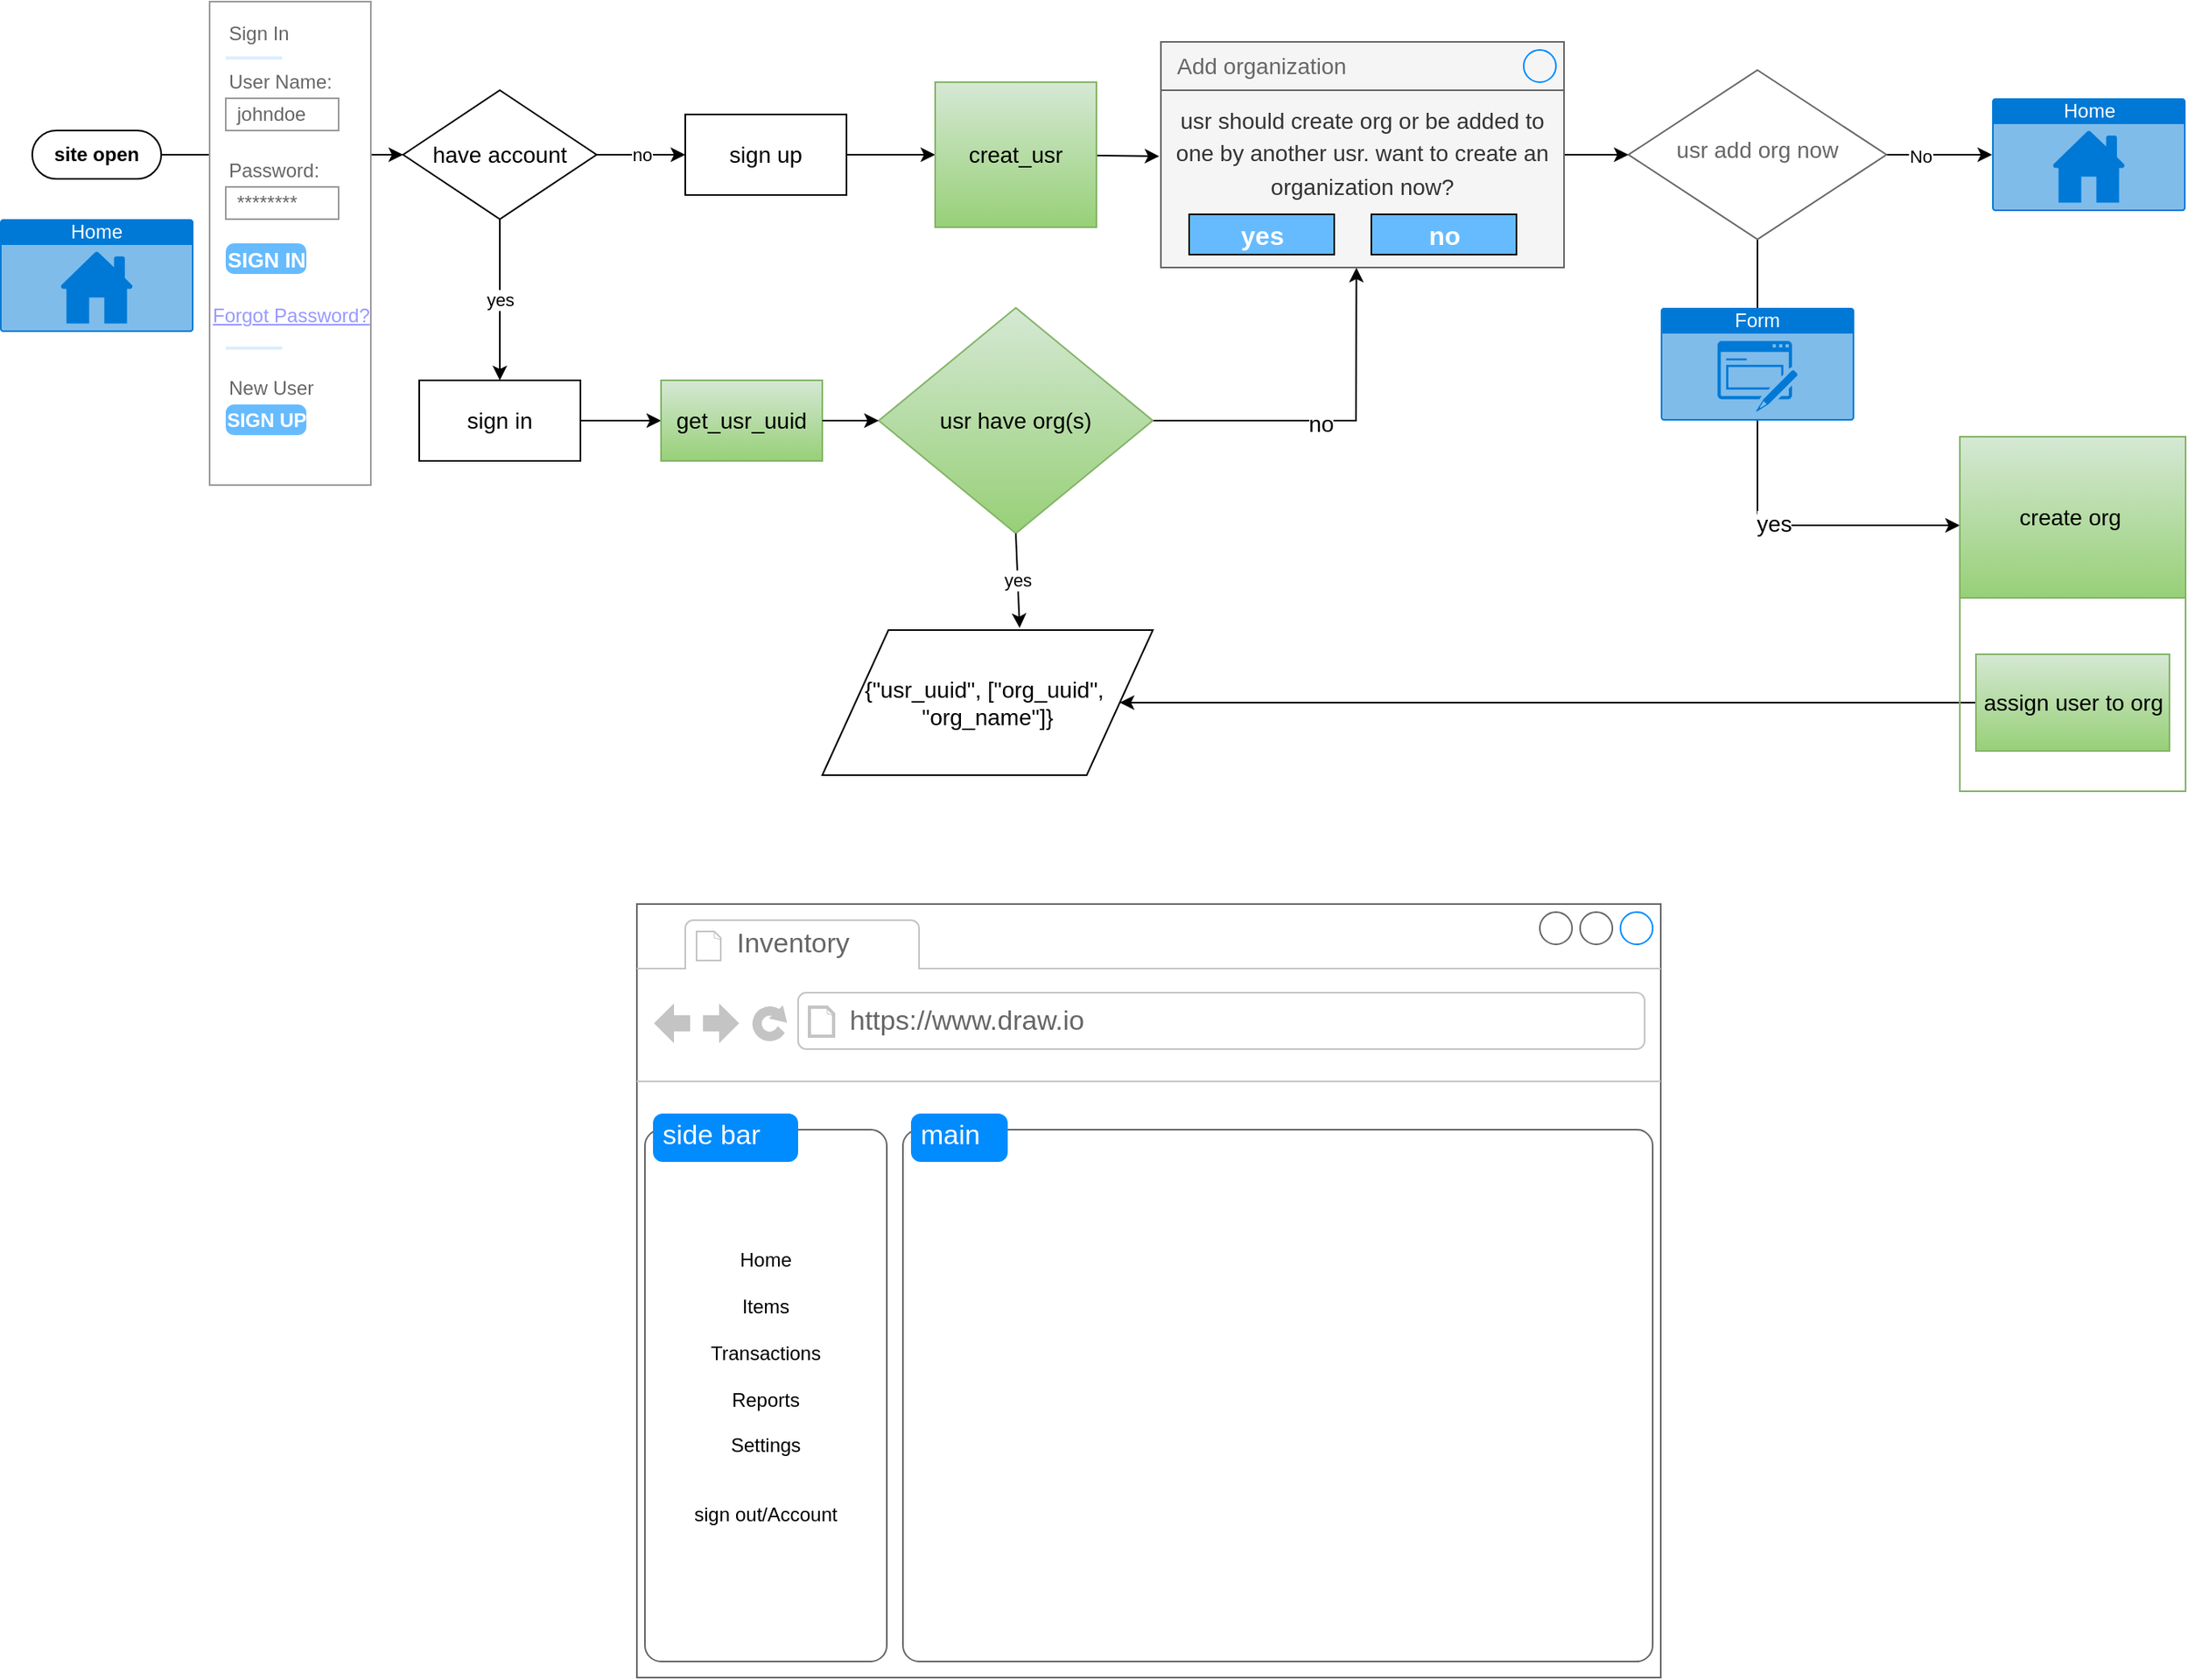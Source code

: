 <mxfile>
    <diagram id="gZMOXaad4QDjpeFjbO1y" name="app">
        <mxGraphModel dx="907" dy="2646" grid="1" gridSize="10" guides="1" tooltips="1" connect="1" arrows="1" fold="1" page="1" pageScale="1" pageWidth="850" pageHeight="1100" background="none" math="0" shadow="0">
            <root>
                <mxCell id="0"/>
                <mxCell id="1" parent="0"/>
                <mxCell id="4" value="" style="edgeStyle=none;html=1;rounded=0;" parent="1" source="2" target="3" edge="1">
                    <mxGeometry relative="1" as="geometry"/>
                </mxCell>
                <mxCell id="2" value="site open" style="html=1;dashed=0;whiteSpace=wrap;shape=mxgraph.dfd.start;fontStyle=1;rounded=0;" parent="1" vertex="1">
                    <mxGeometry x="50" y="60" width="80" height="30" as="geometry"/>
                </mxCell>
                <mxCell id="7" value="yes" style="edgeStyle=none;html=1;rounded=0;" parent="1" source="3" target="5" edge="1">
                    <mxGeometry relative="1" as="geometry"/>
                </mxCell>
                <mxCell id="8" value="no" style="edgeStyle=none;html=1;rounded=0;" parent="1" source="3" target="6" edge="1">
                    <mxGeometry relative="1" as="geometry"/>
                </mxCell>
                <mxCell id="3" value="have account" style="rhombus;whiteSpace=wrap;html=1;dashed=0;rounded=0;fontSize=14;" parent="1" vertex="1">
                    <mxGeometry x="280" y="35" width="120" height="80" as="geometry"/>
                </mxCell>
                <mxCell id="11" style="edgeStyle=none;html=1;rounded=0;entryX=0;entryY=0.5;entryDx=0;entryDy=0;" parent="1" source="5" target="26" edge="1">
                    <mxGeometry relative="1" as="geometry">
                        <mxPoint x="420" y="240" as="targetPoint"/>
                    </mxGeometry>
                </mxCell>
                <mxCell id="5" value="sign in" style="html=1;dashed=0;whiteSpace=wrap;rounded=0;fontSize=14;" parent="1" vertex="1">
                    <mxGeometry x="290" y="215" width="100" height="50" as="geometry"/>
                </mxCell>
                <mxCell id="10" style="edgeStyle=none;html=1;rounded=0;entryX=0;entryY=0.5;entryDx=0;entryDy=0;" parent="1" source="6" target="29" edge="1">
                    <mxGeometry relative="1" as="geometry">
                        <mxPoint x="620" y="70" as="targetPoint"/>
                    </mxGeometry>
                </mxCell>
                <mxCell id="6" value="sign up" style="html=1;dashed=0;whiteSpace=wrap;rounded=0;fontSize=14;" parent="1" vertex="1">
                    <mxGeometry x="455" y="50" width="100" height="50" as="geometry"/>
                </mxCell>
                <mxCell id="16" value="" style="edgeStyle=none;html=1;rounded=0;entryX=0.485;entryY=1.001;entryDx=0;entryDy=0;entryPerimeter=0;" parent="1" source="9" target="47" edge="1">
                    <mxGeometry relative="1" as="geometry">
                        <Array as="points">
                            <mxPoint x="871" y="240"/>
                        </Array>
                    </mxGeometry>
                </mxCell>
                <mxCell id="18" value="no" style="edgeLabel;html=1;align=center;verticalAlign=middle;resizable=0;points=[];rounded=0;fontSize=14;" parent="16" vertex="1" connectable="0">
                    <mxGeometry x="-0.062" y="-2" relative="1" as="geometry">
                        <mxPoint as="offset"/>
                    </mxGeometry>
                </mxCell>
                <mxCell id="9" value="usr have org(s)" style="shape=rhombus;html=1;dashed=0;whiteSpace=wrap;perimeter=rhombusPerimeter;rounded=0;fontSize=14;fillColor=#d5e8d4;gradientColor=#97d077;strokeColor=#82b366;" parent="1" vertex="1">
                    <mxGeometry x="575" y="170" width="170" height="140" as="geometry"/>
                </mxCell>
                <mxCell id="13" value="&lt;font&gt;{&quot;usr_uuid&quot;, [&quot;org_uuid&quot;,&amp;nbsp; &quot;org_name&quot;]}&lt;/font&gt;" style="shape=parallelogram;perimeter=parallelogramPerimeter;whiteSpace=wrap;html=1;dashed=0;rounded=0;fontSize=14;" parent="1" vertex="1">
                    <mxGeometry x="540" y="370" width="205" height="90" as="geometry"/>
                </mxCell>
                <mxCell id="14" value="yes" style="endArrow=classic;html=1;exitX=0.5;exitY=1;exitDx=0;exitDy=0;entryX=0.597;entryY=-0.015;entryDx=0;entryDy=0;entryPerimeter=0;rounded=0;" parent="1" source="9" target="13" edge="1">
                    <mxGeometry width="50" height="50" relative="1" as="geometry">
                        <mxPoint x="585" y="340" as="sourcePoint"/>
                        <mxPoint x="635" y="290" as="targetPoint"/>
                    </mxGeometry>
                </mxCell>
                <mxCell id="22" style="edgeStyle=none;html=1;entryX=1;entryY=0.5;entryDx=0;entryDy=0;rounded=0;" parent="1" source="20" target="13" edge="1">
                    <mxGeometry relative="1" as="geometry"/>
                </mxCell>
                <mxCell id="26" value="get_usr_uuid" style="html=1;dashed=0;whiteSpace=wrap;fillColor=#d5e8d4;gradientColor=#97d077;strokeColor=#82b366;fontSize=14;" parent="1" vertex="1">
                    <mxGeometry x="440" y="215" width="100" height="50" as="geometry"/>
                </mxCell>
                <mxCell id="28" style="edgeStyle=none;html=1;entryX=0;entryY=0.5;entryDx=0;entryDy=0;" parent="1" source="26" target="9" edge="1">
                    <mxGeometry relative="1" as="geometry">
                        <mxPoint x="570" y="242" as="targetPoint"/>
                    </mxGeometry>
                </mxCell>
                <mxCell id="53" value="" style="edgeStyle=none;html=1;" parent="1" source="29" edge="1">
                    <mxGeometry relative="1" as="geometry">
                        <mxPoint x="749" y="76" as="targetPoint"/>
                    </mxGeometry>
                </mxCell>
                <mxCell id="29" value="creat_usr" style="html=1;dashed=0;whiteSpace=wrap;fontSize=14;fillColor=#d5e8d4;strokeColor=#82b366;gradientColor=#97d077;" parent="1" vertex="1">
                    <mxGeometry x="610" y="30" width="100" height="90" as="geometry"/>
                </mxCell>
                <mxCell id="55" value="" style="edgeStyle=none;html=1;" parent="1" source="47" target="54" edge="1">
                    <mxGeometry relative="1" as="geometry"/>
                </mxCell>
                <mxCell id="47" value="&lt;font style=&quot;font-size: 14px;&quot;&gt;usr should create org or be added to one by another usr. want to create an organization now?&lt;/font&gt;" style="strokeWidth=1;shadow=0;dashed=0;align=center;html=1;shape=mxgraph.mockup.containers.rrect;rSize=0;fontSize=17;verticalAlign=top;whiteSpace=wrap;spacingTop=32;fillColor=#f5f5f5;fontColor=#333333;strokeColor=#666666;" parent="1" vertex="1">
                    <mxGeometry x="750" y="5" width="250" height="140" as="geometry"/>
                </mxCell>
                <mxCell id="48" value="&lt;font style=&quot;font-size: 14px;&quot;&gt;Add organization&lt;/font&gt;" style="strokeWidth=1;shadow=0;dashed=0;align=center;html=1;shape=mxgraph.mockup.containers.rrect;rSize=0;fontSize=17;fontColor=#666666;strokeColor=#666666;align=left;spacingLeft=8;fillColor=none;resizeWidth=1;whiteSpace=wrap;" parent="47" vertex="1">
                    <mxGeometry width="250" height="30" relative="1" as="geometry"/>
                </mxCell>
                <mxCell id="49" value="" style="shape=ellipse;strokeColor=#008cff;resizable=0;fillColor=none;html=1;" parent="48" vertex="1">
                    <mxGeometry x="1" y="0.5" width="20" height="20" relative="1" as="geometry">
                        <mxPoint x="-25" y="-10" as="offset"/>
                    </mxGeometry>
                </mxCell>
                <mxCell id="50" value="yes" style="strokeWidth=1;shadow=0;dashed=0;align=center;html=1;shape=mxgraph.mockup.containers.rrect;rSize=0;fontSize=16;whiteSpace=wrap;verticalAlign=middle;fontFamily=Helvetica;fontColor=#ffffff;fontStyle=1;fillColor=#66bbff;" parent="47" vertex="1">
                    <mxGeometry x="0.25" y="1" width="90" height="25" relative="1" as="geometry">
                        <mxPoint x="-45" y="-33" as="offset"/>
                    </mxGeometry>
                </mxCell>
                <mxCell id="51" value="no" style="strokeWidth=1;shadow=0;dashed=0;align=center;html=1;shape=mxgraph.mockup.containers.rrect;rSize=0;fontSize=16;whiteSpace=wrap;verticalAlign=middle;fontFamily=Helvetica;fontColor=#ffffff;fontStyle=1;fillColor=#66bbff;" parent="47" vertex="1">
                    <mxGeometry x="0.75" y="1" width="90" height="25" relative="1" as="geometry">
                        <mxPoint x="-57" y="-33" as="offset"/>
                    </mxGeometry>
                </mxCell>
                <mxCell id="56" style="edgeStyle=none;html=1;entryX=0;entryY=0.25;entryDx=0;entryDy=0;exitX=0.5;exitY=1;exitDx=0;exitDy=0;" parent="1" source="54" target="60" edge="1">
                    <mxGeometry relative="1" as="geometry">
                        <mxPoint x="1265.5" y="320" as="targetPoint"/>
                        <Array as="points">
                            <mxPoint x="1120" y="305"/>
                        </Array>
                        <mxPoint x="1120" y="87.5" as="sourcePoint"/>
                    </mxGeometry>
                </mxCell>
                <mxCell id="58" value="yes" style="edgeLabel;html=1;align=center;verticalAlign=middle;resizable=0;points=[];fontSize=14;" parent="56" vertex="1" connectable="0">
                    <mxGeometry x="0.234" y="1" relative="1" as="geometry">
                        <mxPoint as="offset"/>
                    </mxGeometry>
                </mxCell>
                <mxCell id="63" style="edgeStyle=none;html=1;" parent="1" source="54" target="62" edge="1">
                    <mxGeometry relative="1" as="geometry"/>
                </mxCell>
                <mxCell id="64" value="No" style="edgeLabel;html=1;align=center;verticalAlign=middle;resizable=0;points=[];" parent="63" vertex="1" connectable="0">
                    <mxGeometry x="-0.368" y="-1" relative="1" as="geometry">
                        <mxPoint as="offset"/>
                    </mxGeometry>
                </mxCell>
                <mxCell id="54" value="&lt;div&gt;&lt;span style=&quot;font-size: 14px; background-color: transparent;&quot;&gt;usr add org now&lt;/span&gt;&lt;/div&gt;" style="rhombus;whiteSpace=wrap;html=1;fontSize=17;verticalAlign=top;fillColor=#ffffff;strokeColor=#666666;fontColor=#666666;strokeWidth=1;shadow=0;dashed=0;spacingTop=32;" parent="1" vertex="1">
                    <mxGeometry x="1040" y="22.5" width="160" height="105" as="geometry"/>
                </mxCell>
                <mxCell id="60" value="&lt;span style=&quot;color: rgb(0, 0, 0); font-size: 14px; font-weight: 400;&quot;&gt;create org&amp;nbsp;&lt;/span&gt;" style="swimlane;whiteSpace=wrap;html=1;fillColor=#d5e8d4;gradientColor=#97d077;strokeColor=#82b366;startSize=100;" parent="1" vertex="1">
                    <mxGeometry x="1245.5" y="250" width="140" height="220" as="geometry"/>
                </mxCell>
                <mxCell id="20" value="assign user to org" style="whiteSpace=wrap;html=1;dashed=0;rounded=0;fontSize=14;fillColor=#d5e8d4;gradientColor=#97d077;strokeColor=#82b366;" parent="60" vertex="1">
                    <mxGeometry x="10" y="135" width="120" height="60" as="geometry"/>
                </mxCell>
                <mxCell id="61" value="Home" style="html=1;whiteSpace=wrap;strokeColor=none;fillColor=#0079D6;labelPosition=center;verticalLabelPosition=middle;verticalAlign=top;align=center;fontSize=12;outlineConnect=0;spacingTop=-6;fontColor=#FFFFFF;sketch=0;shape=mxgraph.sitemap.home;" parent="1" vertex="1">
                    <mxGeometry x="30" y="115" width="120" height="70" as="geometry"/>
                </mxCell>
                <mxCell id="62" value="Home" style="html=1;whiteSpace=wrap;strokeColor=none;fillColor=#0079D6;labelPosition=center;verticalLabelPosition=middle;verticalAlign=top;align=center;fontSize=12;outlineConnect=0;spacingTop=-6;fontColor=#FFFFFF;sketch=0;shape=mxgraph.sitemap.home;" parent="1" vertex="1">
                    <mxGeometry x="1265.5" y="40" width="120" height="70" as="geometry"/>
                </mxCell>
                <mxCell id="65" value="" style="strokeWidth=1;shadow=0;dashed=0;align=center;html=1;shape=mxgraph.mockup.forms.rrect;rSize=0;strokeColor=#999999;fillColor=#ffffff;" parent="1" vertex="1">
                    <mxGeometry x="160" y="-20" width="100" height="300" as="geometry"/>
                </mxCell>
                <mxCell id="66" value="Sign In" style="strokeWidth=1;shadow=0;dashed=0;align=center;html=1;shape=mxgraph.mockup.forms.anchor;fontSize=12;fontColor=#666666;align=left;resizeWidth=1;spacingLeft=0;" parent="65" vertex="1">
                    <mxGeometry width="50" height="20" relative="1" as="geometry">
                        <mxPoint x="10" y="10" as="offset"/>
                    </mxGeometry>
                </mxCell>
                <mxCell id="67" value="" style="shape=line;strokeColor=#ddeeff;strokeWidth=2;html=1;resizeWidth=1;" parent="65" vertex="1">
                    <mxGeometry width="35" height="10" relative="1" as="geometry">
                        <mxPoint x="10" y="30" as="offset"/>
                    </mxGeometry>
                </mxCell>
                <mxCell id="68" value="User Name:" style="strokeWidth=1;shadow=0;dashed=0;align=center;html=1;shape=mxgraph.mockup.forms.anchor;fontSize=12;fontColor=#666666;align=left;resizeWidth=1;spacingLeft=0;" parent="65" vertex="1">
                    <mxGeometry width="50" height="20" relative="1" as="geometry">
                        <mxPoint x="10" y="40" as="offset"/>
                    </mxGeometry>
                </mxCell>
                <mxCell id="69" value="johndoe" style="strokeWidth=1;shadow=0;dashed=0;align=center;html=1;shape=mxgraph.mockup.forms.rrect;rSize=0;strokeColor=#999999;fontColor=#666666;align=left;spacingLeft=5;resizeWidth=1;" parent="65" vertex="1">
                    <mxGeometry width="70" height="20" relative="1" as="geometry">
                        <mxPoint x="10" y="60" as="offset"/>
                    </mxGeometry>
                </mxCell>
                <mxCell id="70" value="Password:" style="strokeWidth=1;shadow=0;dashed=0;align=center;html=1;shape=mxgraph.mockup.forms.anchor;fontSize=12;fontColor=#666666;align=left;resizeWidth=1;spacingLeft=0;" parent="65" vertex="1">
                    <mxGeometry width="50" height="20" relative="1" as="geometry">
                        <mxPoint x="10" y="95" as="offset"/>
                    </mxGeometry>
                </mxCell>
                <mxCell id="71" value="********" style="strokeWidth=1;shadow=0;dashed=0;align=center;html=1;shape=mxgraph.mockup.forms.rrect;rSize=0;strokeColor=#999999;fontColor=#666666;align=left;spacingLeft=5;resizeWidth=1;" parent="65" vertex="1">
                    <mxGeometry width="70" height="20" relative="1" as="geometry">
                        <mxPoint x="10" y="115" as="offset"/>
                    </mxGeometry>
                </mxCell>
                <mxCell id="72" value="SIGN IN" style="strokeWidth=1;shadow=0;dashed=0;align=center;html=1;shape=mxgraph.mockup.forms.rrect;rSize=5;strokeColor=none;fontColor=#ffffff;fillColor=#66bbff;fontSize=13;fontStyle=1;" parent="65" vertex="1">
                    <mxGeometry y="1" width="50" height="19" relative="1" as="geometry">
                        <mxPoint x="10" y="-150" as="offset"/>
                    </mxGeometry>
                </mxCell>
                <mxCell id="73" value="Forgot Password?" style="strokeWidth=1;shadow=0;dashed=0;align=center;html=1;shape=mxgraph.mockup.forms.anchor;fontSize=12;fontColor=#9999ff;align=left;spacingLeft=0;fontStyle=4;resizeWidth=1;" parent="65" vertex="1">
                    <mxGeometry y="1" width="50" height="9" relative="1" as="geometry">
                        <mxPoint y="-110" as="offset"/>
                    </mxGeometry>
                </mxCell>
                <mxCell id="74" value="" style="shape=line;strokeColor=#ddeeff;strokeWidth=2;html=1;resizeWidth=1;" parent="65" vertex="1">
                    <mxGeometry y="1" width="35" height="10" relative="1" as="geometry">
                        <mxPoint x="10" y="-90" as="offset"/>
                    </mxGeometry>
                </mxCell>
                <mxCell id="75" value="New User" style="strokeWidth=1;shadow=0;dashed=0;align=center;html=1;shape=mxgraph.mockup.forms.anchor;fontSize=12;fontColor=#666666;align=left;spacingLeft=0;resizeWidth=1;" parent="65" vertex="1">
                    <mxGeometry y="1" width="75" height="20" relative="1" as="geometry">
                        <mxPoint x="10" y="-70" as="offset"/>
                    </mxGeometry>
                </mxCell>
                <mxCell id="76" value="SIGN UP" style="strokeWidth=1;shadow=0;dashed=0;align=center;html=1;shape=mxgraph.mockup.forms.rrect;rSize=5;strokeColor=none;fontColor=#ffffff;fillColor=#66bbff;fontSize=12;fontStyle=1;" parent="65" vertex="1">
                    <mxGeometry y="1" width="50" height="19" relative="1" as="geometry">
                        <mxPoint x="10" y="-50" as="offset"/>
                    </mxGeometry>
                </mxCell>
                <mxCell id="158" value="Form" style="html=1;whiteSpace=wrap;strokeColor=none;fillColor=#0079D6;labelPosition=center;verticalLabelPosition=middle;verticalAlign=top;align=center;fontSize=12;outlineConnect=0;spacingTop=-6;fontColor=#FFFFFF;sketch=0;shape=mxgraph.sitemap.form;" parent="1" vertex="1">
                    <mxGeometry x="1060" y="170" width="120" height="70" as="geometry"/>
                </mxCell>
                <mxCell id="160" value="" style="strokeWidth=1;shadow=0;dashed=0;align=center;html=1;shape=mxgraph.mockup.containers.browserWindow;rSize=0;strokeColor=#666666;strokeColor2=#008cff;strokeColor3=#c4c4c4;mainText=,;recursiveResize=0;" parent="1" vertex="1">
                    <mxGeometry x="425" y="540" width="635" height="480" as="geometry"/>
                </mxCell>
                <mxCell id="161" value="Inventory" style="strokeWidth=1;shadow=0;dashed=0;align=center;html=1;shape=mxgraph.mockup.containers.anchor;fontSize=17;fontColor=#666666;align=left;whiteSpace=wrap;" parent="160" vertex="1">
                    <mxGeometry x="60" y="12" width="110" height="26" as="geometry"/>
                </mxCell>
                <mxCell id="162" value="https://www.draw.io" style="strokeWidth=1;shadow=0;dashed=0;align=center;html=1;shape=mxgraph.mockup.containers.anchor;rSize=0;fontSize=17;fontColor=#666666;align=left;" parent="160" vertex="1">
                    <mxGeometry x="130" y="60" width="250" height="26" as="geometry"/>
                </mxCell>
                <mxCell id="163" value="Home&lt;div&gt;&lt;br&gt;&lt;/div&gt;&lt;div&gt;Items&lt;/div&gt;&lt;div&gt;&lt;br&gt;&lt;/div&gt;&lt;div&gt;Transactions&lt;/div&gt;&lt;div&gt;&lt;br&gt;&lt;/div&gt;&lt;div&gt;Reports&lt;/div&gt;&lt;div&gt;&lt;br&gt;&lt;/div&gt;&lt;div&gt;Settings&lt;/div&gt;&lt;div&gt;&lt;br&gt;&lt;/div&gt;&lt;div&gt;&lt;br&gt;&lt;/div&gt;&lt;div&gt;sign out/Account&lt;/div&gt;" style="shape=mxgraph.mockup.containers.marginRect;rectMarginTop=10;strokeColor=#666666;strokeWidth=1;dashed=0;rounded=1;arcSize=5;recursiveResize=0;html=1;whiteSpace=wrap;" parent="160" vertex="1">
                    <mxGeometry x="5" y="130" width="150" height="340" as="geometry"/>
                </mxCell>
                <mxCell id="164" value="side bar" style="shape=rect;strokeColor=none;fillColor=#008cff;strokeWidth=1;dashed=0;rounded=1;arcSize=20;fontColor=#ffffff;fontSize=17;spacing=2;spacingTop=-2;align=left;autosize=1;spacingLeft=4;resizeWidth=0;resizeHeight=0;perimeter=none;html=1;whiteSpace=wrap;" parent="163" vertex="1">
                    <mxGeometry x="5" width="90" height="30" as="geometry"/>
                </mxCell>
                <mxCell id="165" value="" style="shape=mxgraph.mockup.containers.marginRect;rectMarginTop=10;strokeColor=#666666;strokeWidth=1;dashed=0;rounded=1;arcSize=5;recursiveResize=0;html=1;whiteSpace=wrap;" parent="160" vertex="1">
                    <mxGeometry x="165" y="130" width="465" height="340" as="geometry"/>
                </mxCell>
                <mxCell id="166" value="main" style="shape=rect;strokeColor=none;fillColor=#008cff;strokeWidth=1;dashed=0;rounded=1;arcSize=20;fontColor=#ffffff;fontSize=17;spacing=2;spacingTop=-2;align=left;autosize=1;spacingLeft=4;resizeWidth=0;resizeHeight=0;perimeter=none;html=1;whiteSpace=wrap;" parent="165" vertex="1">
                    <mxGeometry x="5" width="60" height="30" as="geometry"/>
                </mxCell>
            </root>
        </mxGraphModel>
    </diagram>
    <diagram id="xaQGbgXet_ZBRAvFnTTB" name="validation">
        <mxGraphModel dx="907" dy="1546" grid="1" gridSize="10" guides="1" tooltips="1" connect="1" arrows="1" fold="1" page="1" pageScale="1" pageWidth="850" pageHeight="1100" math="0" shadow="0">
            <root>
                <mxCell id="0"/>
                <mxCell id="1" parent="0"/>
            </root>
        </mxGraphModel>
    </diagram>
</mxfile>